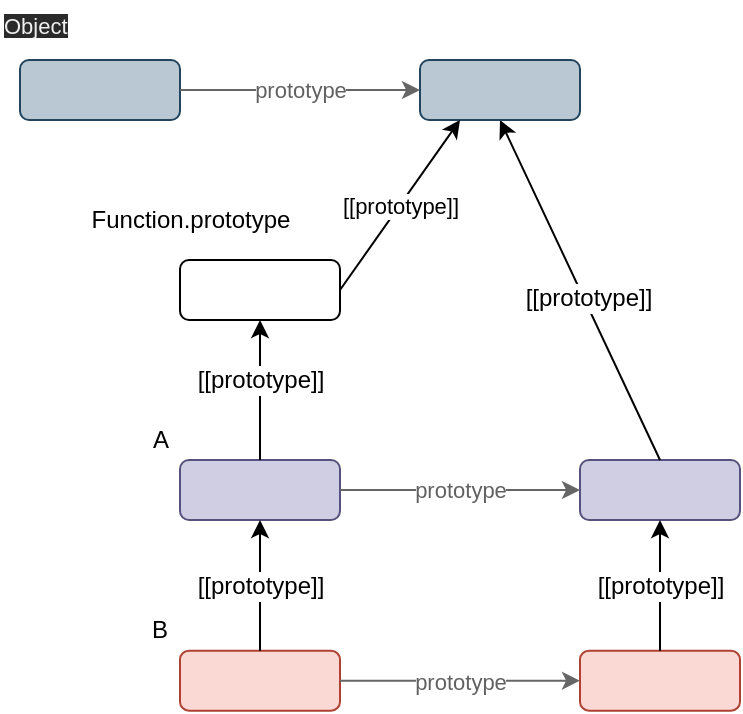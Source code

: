 <mxfile>
    <diagram id="cN0vE9_A-y1YQsFWRREZ" name="第 1 页">
        <mxGraphModel dx="489" dy="383" grid="1" gridSize="10" guides="1" tooltips="1" connect="1" arrows="1" fold="1" page="1" pageScale="1" pageWidth="827" pageHeight="1169" math="0" shadow="0">
            <root>
                <mxCell id="0"/>
                <mxCell id="1" parent="0"/>
                <mxCell id="2" value="" style="rounded=1;whiteSpace=wrap;html=1;fillColor=#d0cee2;strokeColor=#56517e;" vertex="1" parent="1">
                    <mxGeometry x="160" y="350" width="80" height="30" as="geometry"/>
                </mxCell>
                <mxCell id="3" value="A" style="text;html=1;align=center;verticalAlign=middle;resizable=0;points=[];autosize=1;strokeColor=none;fillColor=none;" vertex="1" parent="1">
                    <mxGeometry x="140" y="330" width="20" height="20" as="geometry"/>
                </mxCell>
                <mxCell id="4" value="" style="rounded=1;whiteSpace=wrap;html=1;fillColor=#d0cee2;strokeColor=#56517e;" vertex="1" parent="1">
                    <mxGeometry x="360" y="350" width="80" height="30" as="geometry"/>
                </mxCell>
                <mxCell id="7" value="" style="rounded=1;whiteSpace=wrap;html=1;fillColor=#fad9d5;strokeColor=#ae4132;" vertex="1" parent="1">
                    <mxGeometry x="160" y="445.33" width="80" height="30" as="geometry"/>
                </mxCell>
                <mxCell id="8" value="" style="rounded=1;whiteSpace=wrap;html=1;fillColor=#fad9d5;strokeColor=#ae4132;" vertex="1" parent="1">
                    <mxGeometry x="360" y="445.33" width="80" height="30" as="geometry"/>
                </mxCell>
                <mxCell id="11" value="B" style="text;html=1;strokeColor=none;fillColor=none;align=center;verticalAlign=middle;whiteSpace=wrap;rounded=0;" vertex="1" parent="1">
                    <mxGeometry x="120" y="420" width="60" height="30" as="geometry"/>
                </mxCell>
                <mxCell id="17" value="" style="edgeStyle=none;html=1;entryX=0;entryY=0.5;entryDx=0;entryDy=0;endArrow=none;" edge="1" parent="1" source="2">
                    <mxGeometry relative="1" as="geometry">
                        <mxPoint x="240" y="365" as="sourcePoint"/>
                        <mxPoint x="240" y="365" as="targetPoint"/>
                    </mxGeometry>
                </mxCell>
                <mxCell id="22" value="" style="endArrow=classic;html=1;entryX=0.5;entryY=1;entryDx=0;entryDy=0;exitX=0.5;exitY=0;exitDx=0;exitDy=0;" edge="1" parent="1" source="7" target="2">
                    <mxGeometry relative="1" as="geometry">
                        <mxPoint x="230" y="440" as="sourcePoint"/>
                        <mxPoint x="430" y="380" as="targetPoint"/>
                    </mxGeometry>
                </mxCell>
                <mxCell id="23" value="&lt;span style=&quot;font-size: 12px&quot;&gt;[[prototype]]&lt;/span&gt;" style="edgeLabel;resizable=0;html=1;align=center;verticalAlign=middle;" connectable="0" vertex="1" parent="22">
                    <mxGeometry relative="1" as="geometry"/>
                </mxCell>
                <mxCell id="26" value="" style="endArrow=classic;html=1;entryX=0.5;entryY=1;entryDx=0;entryDy=0;exitX=0.5;exitY=0;exitDx=0;exitDy=0;" edge="1" parent="1" source="8" target="4">
                    <mxGeometry relative="1" as="geometry">
                        <mxPoint x="460" y="460" as="sourcePoint"/>
                        <mxPoint x="470" y="380" as="targetPoint"/>
                    </mxGeometry>
                </mxCell>
                <mxCell id="27" value="&lt;span style=&quot;font-size: 12px&quot;&gt;[[prototype]]&lt;/span&gt;" style="edgeLabel;resizable=0;html=1;align=center;verticalAlign=middle;" connectable="0" vertex="1" parent="26">
                    <mxGeometry relative="1" as="geometry"/>
                </mxCell>
                <mxCell id="31" value="" style="endArrow=classic;html=1;fontSize=11;exitX=1;exitY=0.5;exitDx=0;exitDy=0;entryX=0;entryY=0.5;entryDx=0;entryDy=0;fillColor=#f5f5f5;gradientColor=#b3b3b3;strokeColor=#666666;" edge="1" parent="1" source="2" target="4">
                    <mxGeometry relative="1" as="geometry">
                        <mxPoint x="250" y="495" as="sourcePoint"/>
                        <mxPoint x="370" y="495" as="targetPoint"/>
                    </mxGeometry>
                </mxCell>
                <mxCell id="32" value="prototype" style="edgeLabel;resizable=0;html=1;align=center;verticalAlign=middle;fontSize=11;fontColor=#616161;" connectable="0" vertex="1" parent="31">
                    <mxGeometry relative="1" as="geometry"/>
                </mxCell>
                <mxCell id="41" style="edgeStyle=none;html=1;entryX=0.5;entryY=1;entryDx=0;entryDy=0;fontSize=11;exitX=0.5;exitY=0;exitDx=0;exitDy=0;" edge="1" parent="1" source="2" target="33">
                    <mxGeometry relative="1" as="geometry">
                        <mxPoint x="270" y="310" as="sourcePoint"/>
                    </mxGeometry>
                </mxCell>
                <mxCell id="33" value="" style="rounded=1;whiteSpace=wrap;html=1;" vertex="1" parent="1">
                    <mxGeometry x="160" y="250" width="80" height="30" as="geometry"/>
                </mxCell>
                <mxCell id="34" value="Function.prototype" style="text;html=1;align=center;verticalAlign=middle;resizable=0;points=[];autosize=1;strokeColor=none;fillColor=none;" vertex="1" parent="1">
                    <mxGeometry x="110" y="220" width="110" height="20" as="geometry"/>
                </mxCell>
                <mxCell id="42" style="edgeStyle=none;html=1;entryX=0.5;entryY=1;entryDx=0;entryDy=0;fontSize=11;exitX=0.5;exitY=0;exitDx=0;exitDy=0;" edge="1" parent="1" source="4" target="35">
                    <mxGeometry relative="1" as="geometry">
                        <mxPoint x="460" y="300" as="sourcePoint"/>
                    </mxGeometry>
                </mxCell>
                <mxCell id="35" value="" style="rounded=1;whiteSpace=wrap;html=1;fillColor=#bac8d3;strokeColor=#23445d;" vertex="1" parent="1">
                    <mxGeometry x="280" y="150" width="80" height="30" as="geometry"/>
                </mxCell>
                <mxCell id="37" value="&lt;span style=&quot;font-size: 12px&quot;&gt;[[prototype]]&lt;/span&gt;" style="edgeLabel;resizable=0;html=1;align=center;verticalAlign=middle;" connectable="0" vertex="1" parent="1">
                    <mxGeometry x="200" y="309.997" as="geometry"/>
                </mxCell>
                <mxCell id="38" value="&lt;span style=&quot;font-size: 12px&quot;&gt;[[prototype]]&lt;/span&gt;" style="edgeLabel;resizable=0;html=1;align=center;verticalAlign=middle;" connectable="0" vertex="1" parent="1">
                    <mxGeometry x="360" y="264.997" as="geometry">
                        <mxPoint x="4" y="4" as="offset"/>
                    </mxGeometry>
                </mxCell>
                <mxCell id="39" value="" style="endArrow=classic;html=1;fontSize=11;exitX=1;exitY=0.5;exitDx=0;exitDy=0;entryX=0.25;entryY=1;entryDx=0;entryDy=0;" edge="1" parent="1" source="33" target="35">
                    <mxGeometry relative="1" as="geometry">
                        <mxPoint x="250" y="355" as="sourcePoint"/>
                        <mxPoint x="370" y="355" as="targetPoint"/>
                    </mxGeometry>
                </mxCell>
                <mxCell id="40" value="[[prototype]]" style="edgeLabel;resizable=0;html=1;align=center;verticalAlign=middle;fontSize=11;" connectable="0" vertex="1" parent="39">
                    <mxGeometry relative="1" as="geometry"/>
                </mxCell>
                <mxCell id="45" value="" style="rounded=1;whiteSpace=wrap;html=1;fillColor=#bac8d3;strokeColor=#23445d;" vertex="1" parent="1">
                    <mxGeometry x="80" y="150" width="80" height="30" as="geometry"/>
                </mxCell>
                <mxCell id="46" value="&lt;span style=&quot;color: rgb(240, 240, 240); font-family: helvetica; font-size: 11px; font-style: normal; font-weight: 400; letter-spacing: normal; text-align: center; text-indent: 0px; text-transform: none; word-spacing: 0px; background-color: rgb(42, 42, 42); display: inline; float: none;&quot;&gt;Object&lt;/span&gt;" style="text;whiteSpace=wrap;html=1;fontSize=11;" vertex="1" parent="1">
                    <mxGeometry x="70" y="120" width="60" height="30" as="geometry"/>
                </mxCell>
                <mxCell id="49" value="" style="endArrow=classic;html=1;fontSize=11;exitX=1;exitY=0.5;exitDx=0;exitDy=0;entryX=0;entryY=0.5;entryDx=0;entryDy=0;fillColor=#f5f5f5;gradientColor=#b3b3b3;strokeColor=#666666;" edge="1" parent="1" source="7" target="8">
                    <mxGeometry relative="1" as="geometry">
                        <mxPoint x="250" y="375" as="sourcePoint"/>
                        <mxPoint x="370" y="375" as="targetPoint"/>
                    </mxGeometry>
                </mxCell>
                <mxCell id="50" value="prototype" style="edgeLabel;resizable=0;html=1;align=center;verticalAlign=middle;fontSize=11;fontColor=#616161;" connectable="0" vertex="1" parent="49">
                    <mxGeometry relative="1" as="geometry"/>
                </mxCell>
                <mxCell id="51" value="" style="endArrow=classic;html=1;fontSize=11;exitX=1;exitY=0.5;exitDx=0;exitDy=0;fillColor=#f5f5f5;gradientColor=#b3b3b3;strokeColor=#666666;" edge="1" parent="1" source="45" target="35">
                    <mxGeometry relative="1" as="geometry">
                        <mxPoint x="260" y="385" as="sourcePoint"/>
                        <mxPoint x="380" y="385" as="targetPoint"/>
                    </mxGeometry>
                </mxCell>
                <mxCell id="52" value="prototype" style="edgeLabel;resizable=0;html=1;align=center;verticalAlign=middle;fontSize=11;fontColor=#616161;" connectable="0" vertex="1" parent="51">
                    <mxGeometry relative="1" as="geometry"/>
                </mxCell>
            </root>
        </mxGraphModel>
    </diagram>
</mxfile>